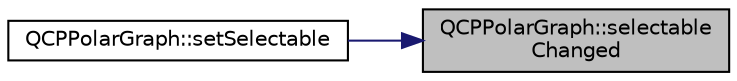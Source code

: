 digraph "QCPPolarGraph::selectableChanged"
{
 // LATEX_PDF_SIZE
  edge [fontname="Helvetica",fontsize="10",labelfontname="Helvetica",labelfontsize="10"];
  node [fontname="Helvetica",fontsize="10",shape=record];
  rankdir="RL";
  Node1 [label="QCPPolarGraph::selectable\lChanged",height=0.2,width=0.4,color="black", fillcolor="grey75", style="filled", fontcolor="black",tooltip=" "];
  Node1 -> Node2 [dir="back",color="midnightblue",fontsize="10",style="solid",fontname="Helvetica"];
  Node2 [label="QCPPolarGraph::setSelectable",height=0.2,width=0.4,color="black", fillcolor="white", style="filled",URL="$classQCPPolarGraph.html#ab69bb9f6074ba180e74e535fd6494f96",tooltip=" "];
}
